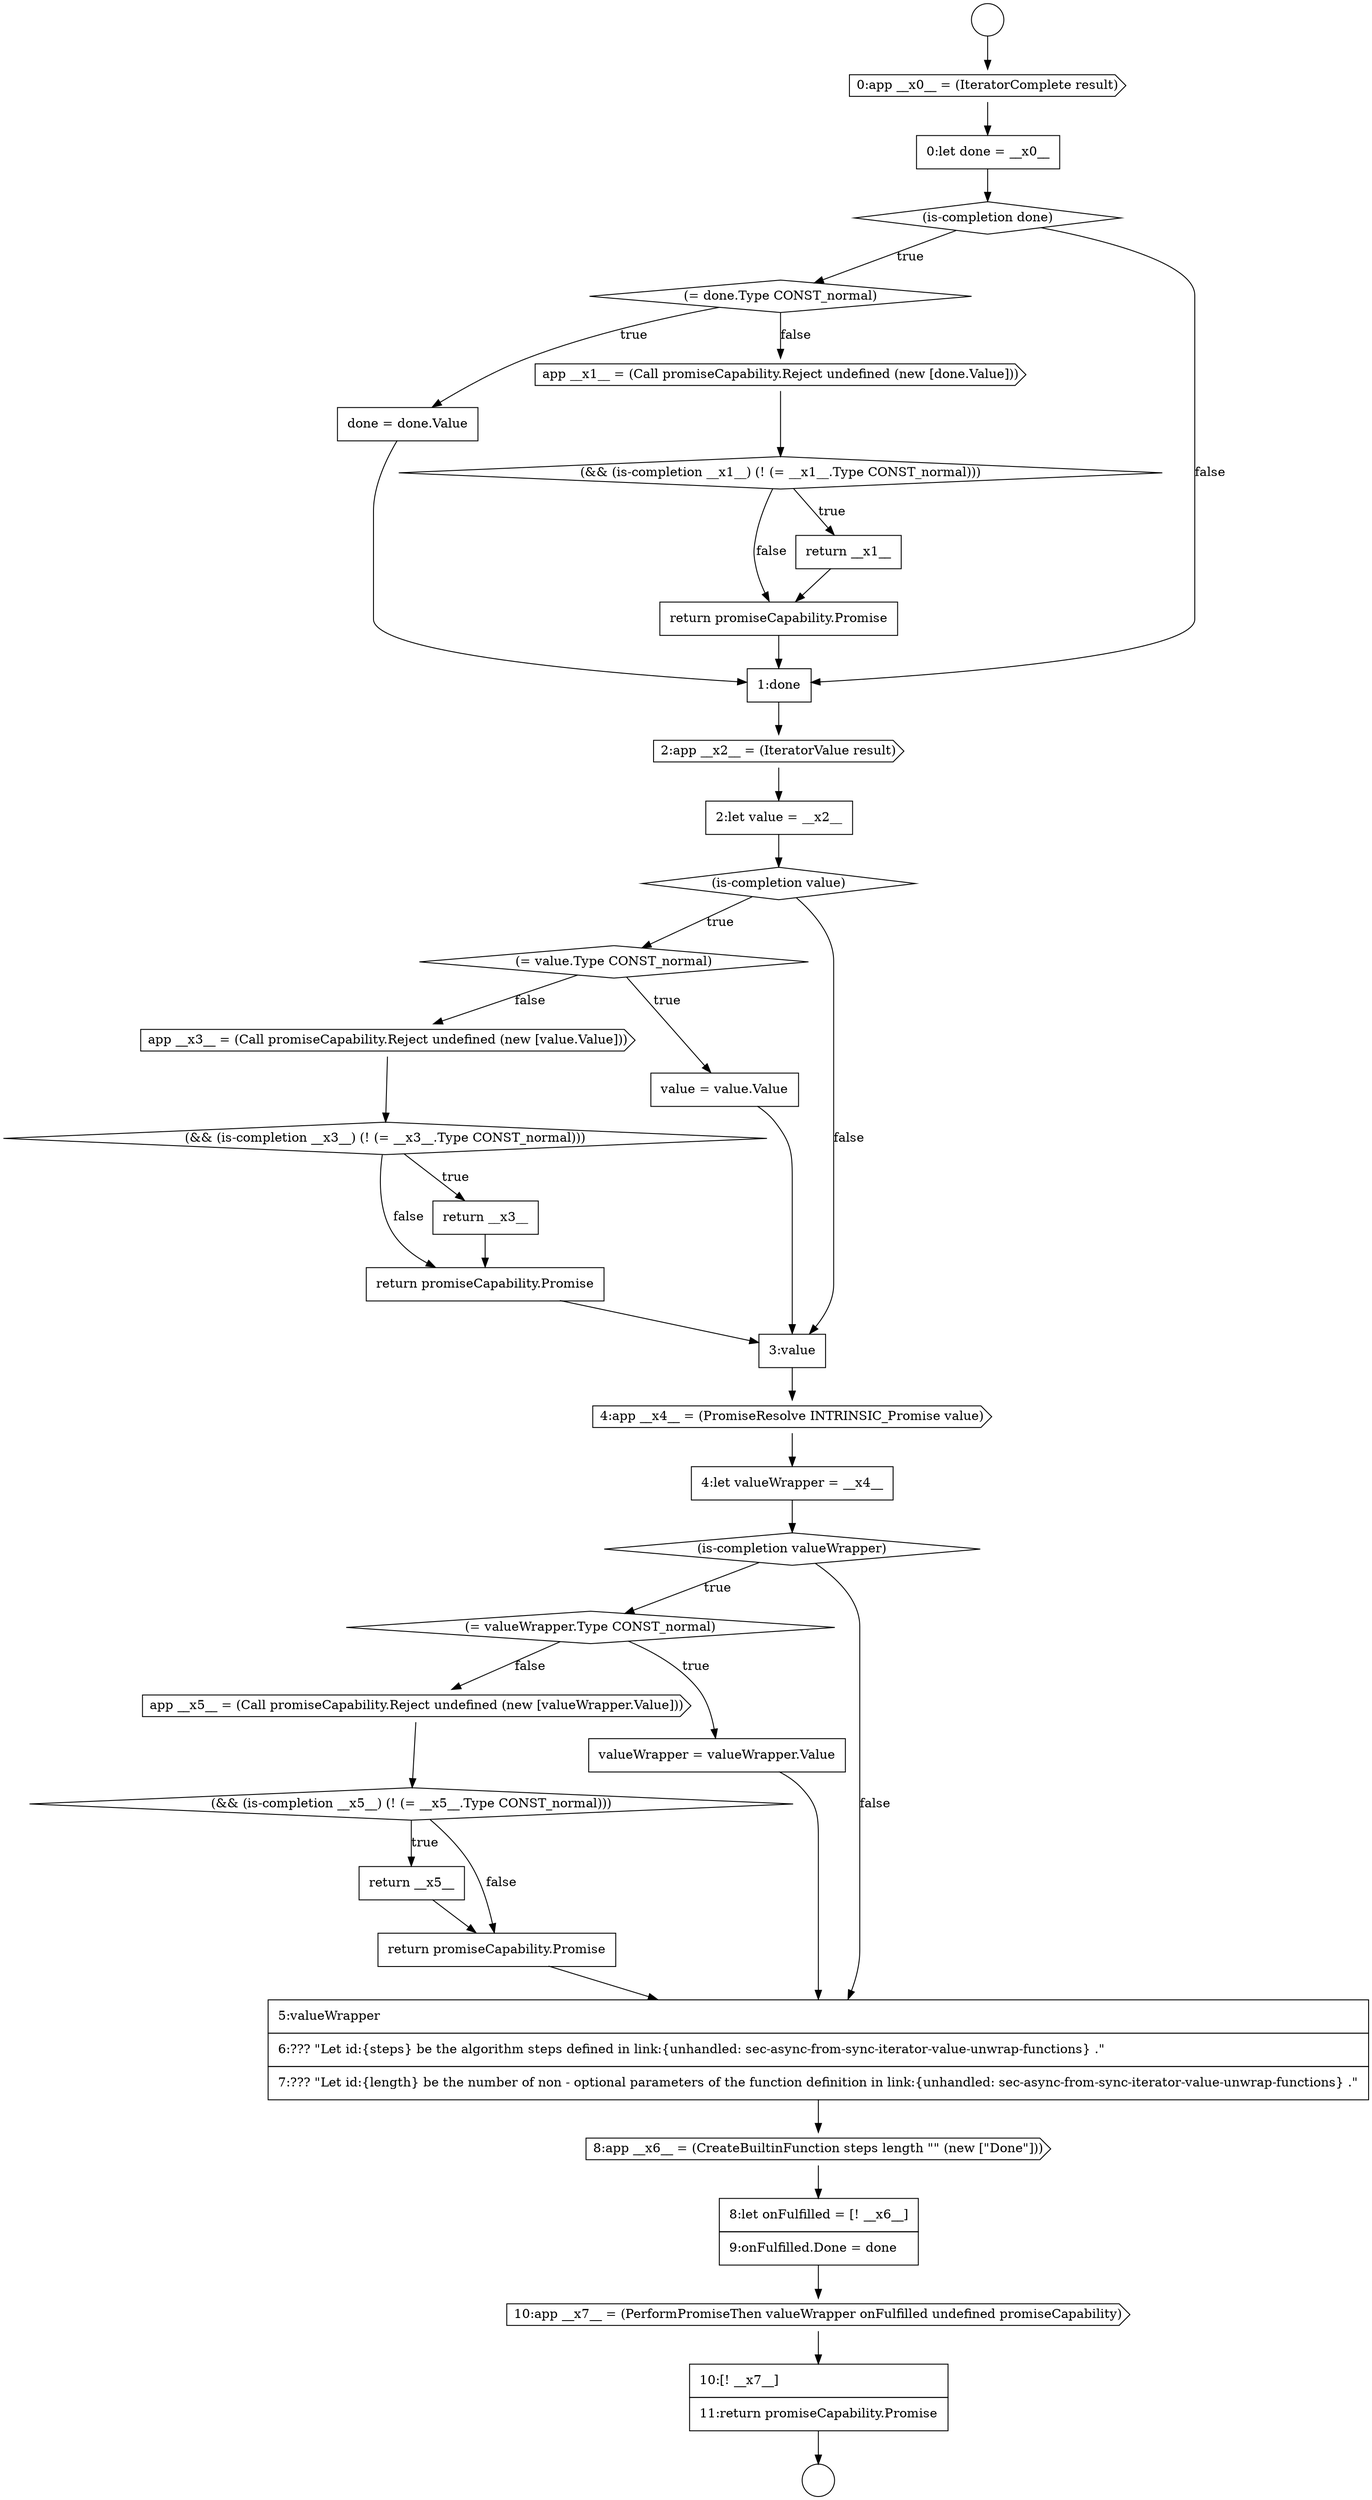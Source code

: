 digraph {
  node0 [shape=circle label=" " color="black" fillcolor="white" style=filled]
  node5 [shape=diamond, label=<<font color="black">(= done.Type CONST_normal)</font>> color="black" fillcolor="white" style=filled]
  node10 [shape=none, margin=0, label=<<font color="black">
    <table border="0" cellborder="1" cellspacing="0" cellpadding="10">
      <tr><td align="left">return promiseCapability.Promise</td></tr>
    </table>
  </font>> color="black" fillcolor="white" style=filled]
  node14 [shape=diamond, label=<<font color="black">(is-completion value)</font>> color="black" fillcolor="white" style=filled]
  node1 [shape=circle label=" " color="black" fillcolor="white" style=filled]
  node6 [shape=none, margin=0, label=<<font color="black">
    <table border="0" cellborder="1" cellspacing="0" cellpadding="10">
      <tr><td align="left">done = done.Value</td></tr>
    </table>
  </font>> color="black" fillcolor="white" style=filled]
  node9 [shape=none, margin=0, label=<<font color="black">
    <table border="0" cellborder="1" cellspacing="0" cellpadding="10">
      <tr><td align="left">return __x1__</td></tr>
    </table>
  </font>> color="black" fillcolor="white" style=filled]
  node13 [shape=none, margin=0, label=<<font color="black">
    <table border="0" cellborder="1" cellspacing="0" cellpadding="10">
      <tr><td align="left">2:let value = __x2__</td></tr>
    </table>
  </font>> color="black" fillcolor="white" style=filled]
  node2 [shape=cds, label=<<font color="black">0:app __x0__ = (IteratorComplete result)</font>> color="black" fillcolor="white" style=filled]
  node12 [shape=cds, label=<<font color="black">2:app __x2__ = (IteratorValue result)</font>> color="black" fillcolor="white" style=filled]
  node7 [shape=cds, label=<<font color="black">app __x1__ = (Call promiseCapability.Reject undefined (new [done.Value]))</font>> color="black" fillcolor="white" style=filled]
  node18 [shape=diamond, label=<<font color="black">(&amp;&amp; (is-completion __x3__) (! (= __x3__.Type CONST_normal)))</font>> color="black" fillcolor="white" style=filled]
  node11 [shape=none, margin=0, label=<<font color="black">
    <table border="0" cellborder="1" cellspacing="0" cellpadding="10">
      <tr><td align="left">1:done</td></tr>
    </table>
  </font>> color="black" fillcolor="white" style=filled]
  node8 [shape=diamond, label=<<font color="black">(&amp;&amp; (is-completion __x1__) (! (= __x1__.Type CONST_normal)))</font>> color="black" fillcolor="white" style=filled]
  node4 [shape=diamond, label=<<font color="black">(is-completion done)</font>> color="black" fillcolor="white" style=filled]
  node15 [shape=diamond, label=<<font color="black">(= value.Type CONST_normal)</font>> color="black" fillcolor="white" style=filled]
  node24 [shape=diamond, label=<<font color="black">(is-completion valueWrapper)</font>> color="black" fillcolor="white" style=filled]
  node25 [shape=diamond, label=<<font color="black">(= valueWrapper.Type CONST_normal)</font>> color="black" fillcolor="white" style=filled]
  node20 [shape=none, margin=0, label=<<font color="black">
    <table border="0" cellborder="1" cellspacing="0" cellpadding="10">
      <tr><td align="left">return promiseCapability.Promise</td></tr>
    </table>
  </font>> color="black" fillcolor="white" style=filled]
  node29 [shape=none, margin=0, label=<<font color="black">
    <table border="0" cellborder="1" cellspacing="0" cellpadding="10">
      <tr><td align="left">return __x5__</td></tr>
    </table>
  </font>> color="black" fillcolor="white" style=filled]
  node28 [shape=diamond, label=<<font color="black">(&amp;&amp; (is-completion __x5__) (! (= __x5__.Type CONST_normal)))</font>> color="black" fillcolor="white" style=filled]
  node21 [shape=none, margin=0, label=<<font color="black">
    <table border="0" cellborder="1" cellspacing="0" cellpadding="10">
      <tr><td align="left">3:value</td></tr>
    </table>
  </font>> color="black" fillcolor="white" style=filled]
  node33 [shape=none, margin=0, label=<<font color="black">
    <table border="0" cellborder="1" cellspacing="0" cellpadding="10">
      <tr><td align="left">8:let onFulfilled = [! __x6__]</td></tr>
      <tr><td align="left">9:onFulfilled.Done = done</td></tr>
    </table>
  </font>> color="black" fillcolor="white" style=filled]
  node17 [shape=cds, label=<<font color="black">app __x3__ = (Call promiseCapability.Reject undefined (new [value.Value]))</font>> color="black" fillcolor="white" style=filled]
  node32 [shape=cds, label=<<font color="black">8:app __x6__ = (CreateBuiltinFunction steps length &quot;&quot; (new [&quot;Done&quot;]))</font>> color="black" fillcolor="white" style=filled]
  node34 [shape=cds, label=<<font color="black">10:app __x7__ = (PerformPromiseThen valueWrapper onFulfilled undefined promiseCapability)</font>> color="black" fillcolor="white" style=filled]
  node22 [shape=cds, label=<<font color="black">4:app __x4__ = (PromiseResolve INTRINSIC_Promise value)</font>> color="black" fillcolor="white" style=filled]
  node27 [shape=cds, label=<<font color="black">app __x5__ = (Call promiseCapability.Reject undefined (new [valueWrapper.Value]))</font>> color="black" fillcolor="white" style=filled]
  node3 [shape=none, margin=0, label=<<font color="black">
    <table border="0" cellborder="1" cellspacing="0" cellpadding="10">
      <tr><td align="left">0:let done = __x0__</td></tr>
    </table>
  </font>> color="black" fillcolor="white" style=filled]
  node35 [shape=none, margin=0, label=<<font color="black">
    <table border="0" cellborder="1" cellspacing="0" cellpadding="10">
      <tr><td align="left">10:[! __x7__]</td></tr>
      <tr><td align="left">11:return promiseCapability.Promise</td></tr>
    </table>
  </font>> color="black" fillcolor="white" style=filled]
  node16 [shape=none, margin=0, label=<<font color="black">
    <table border="0" cellborder="1" cellspacing="0" cellpadding="10">
      <tr><td align="left">value = value.Value</td></tr>
    </table>
  </font>> color="black" fillcolor="white" style=filled]
  node31 [shape=none, margin=0, label=<<font color="black">
    <table border="0" cellborder="1" cellspacing="0" cellpadding="10">
      <tr><td align="left">5:valueWrapper</td></tr>
      <tr><td align="left">6:??? &quot;Let id:{steps} be the algorithm steps defined in link:{unhandled: sec-async-from-sync-iterator-value-unwrap-functions} .&quot;</td></tr>
      <tr><td align="left">7:??? &quot;Let id:{length} be the number of non - optional parameters of the function definition in link:{unhandled: sec-async-from-sync-iterator-value-unwrap-functions} .&quot;</td></tr>
    </table>
  </font>> color="black" fillcolor="white" style=filled]
  node26 [shape=none, margin=0, label=<<font color="black">
    <table border="0" cellborder="1" cellspacing="0" cellpadding="10">
      <tr><td align="left">valueWrapper = valueWrapper.Value</td></tr>
    </table>
  </font>> color="black" fillcolor="white" style=filled]
  node23 [shape=none, margin=0, label=<<font color="black">
    <table border="0" cellborder="1" cellspacing="0" cellpadding="10">
      <tr><td align="left">4:let valueWrapper = __x4__</td></tr>
    </table>
  </font>> color="black" fillcolor="white" style=filled]
  node30 [shape=none, margin=0, label=<<font color="black">
    <table border="0" cellborder="1" cellspacing="0" cellpadding="10">
      <tr><td align="left">return promiseCapability.Promise</td></tr>
    </table>
  </font>> color="black" fillcolor="white" style=filled]
  node19 [shape=none, margin=0, label=<<font color="black">
    <table border="0" cellborder="1" cellspacing="0" cellpadding="10">
      <tr><td align="left">return __x3__</td></tr>
    </table>
  </font>> color="black" fillcolor="white" style=filled]
  node29 -> node30 [ color="black"]
  node2 -> node3 [ color="black"]
  node12 -> node13 [ color="black"]
  node0 -> node2 [ color="black"]
  node27 -> node28 [ color="black"]
  node26 -> node31 [ color="black"]
  node6 -> node11 [ color="black"]
  node18 -> node19 [label=<<font color="black">true</font>> color="black"]
  node18 -> node20 [label=<<font color="black">false</font>> color="black"]
  node8 -> node9 [label=<<font color="black">true</font>> color="black"]
  node8 -> node10 [label=<<font color="black">false</font>> color="black"]
  node33 -> node34 [ color="black"]
  node3 -> node4 [ color="black"]
  node24 -> node25 [label=<<font color="black">true</font>> color="black"]
  node24 -> node31 [label=<<font color="black">false</font>> color="black"]
  node7 -> node8 [ color="black"]
  node34 -> node35 [ color="black"]
  node11 -> node12 [ color="black"]
  node25 -> node26 [label=<<font color="black">true</font>> color="black"]
  node25 -> node27 [label=<<font color="black">false</font>> color="black"]
  node19 -> node20 [ color="black"]
  node13 -> node14 [ color="black"]
  node14 -> node15 [label=<<font color="black">true</font>> color="black"]
  node14 -> node21 [label=<<font color="black">false</font>> color="black"]
  node22 -> node23 [ color="black"]
  node16 -> node21 [ color="black"]
  node15 -> node16 [label=<<font color="black">true</font>> color="black"]
  node15 -> node17 [label=<<font color="black">false</font>> color="black"]
  node9 -> node10 [ color="black"]
  node23 -> node24 [ color="black"]
  node31 -> node32 [ color="black"]
  node30 -> node31 [ color="black"]
  node28 -> node29 [label=<<font color="black">true</font>> color="black"]
  node28 -> node30 [label=<<font color="black">false</font>> color="black"]
  node10 -> node11 [ color="black"]
  node35 -> node1 [ color="black"]
  node21 -> node22 [ color="black"]
  node4 -> node5 [label=<<font color="black">true</font>> color="black"]
  node4 -> node11 [label=<<font color="black">false</font>> color="black"]
  node20 -> node21 [ color="black"]
  node5 -> node6 [label=<<font color="black">true</font>> color="black"]
  node5 -> node7 [label=<<font color="black">false</font>> color="black"]
  node32 -> node33 [ color="black"]
  node17 -> node18 [ color="black"]
}
